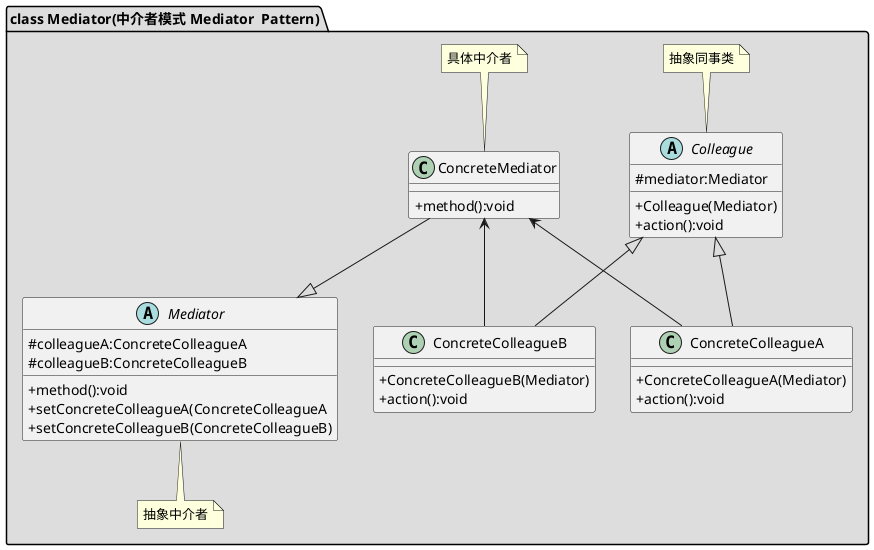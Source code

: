 @startuml
skinparam classAttributeIconSize 0

package "class Mediator(中介者模式 Mediator  Pattern)" #DDDDDD {
    abstract class Colleague
    {
    #mediator:Mediator
    +Colleague(Mediator)
    +action():void
    }
    note top of Colleague: 抽象同事类

    class ConcreteColleagueA
    {
    +ConcreteColleagueA(Mediator)
    +action():void
    }

    class ConcreteColleagueB
    {
    +ConcreteColleagueB(Mediator)
    +action():void
    }

    class ConcreteMediator
    {
    +method():void
    }
    note top of ConcreteMediator: 具体中介者

    abstract class Mediator{
    #colleagueA:ConcreteColleagueA
    #colleagueB:ConcreteColleagueB
    +method():void
    +setConcreteColleagueA(ConcreteColleagueA
    +setConcreteColleagueB(ConcreteColleagueB)
    }
    note bottom of Mediator: 抽象中介者

    Colleague <|-- ConcreteColleagueA
    Colleague <|-- ConcreteColleagueB
    ConcreteMediator <-- ConcreteColleagueA
    ConcreteMediator <-- ConcreteColleagueB
    ConcreteMediator --|> Mediator
}
@enduml
